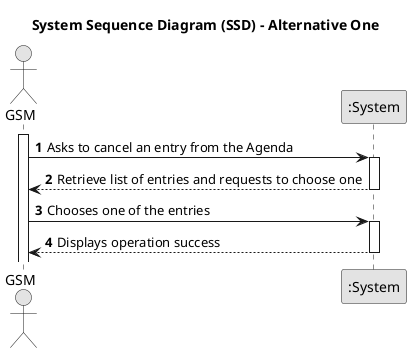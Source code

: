 @startuml
skinparam monochrome true
skinparam packageStyle rectangle
skinparam shadowing false

title System Sequence Diagram (SSD) - Alternative One

autonumber

actor "GSM" as GSM
participant ":System" as System

activate GSM

    GSM -> System : Asks to cancel an entry from the Agenda
    activate System

        System --> GSM : Retrieve list of entries and requests to choose one
        '' não sei se devo separar em 2 passos a lista e o pedido de escolha
    deactivate System
    GSM -> System : Chooses one of the entries
    activate System
        System --> GSM : Displays operation success
    deactivate System


@enduml